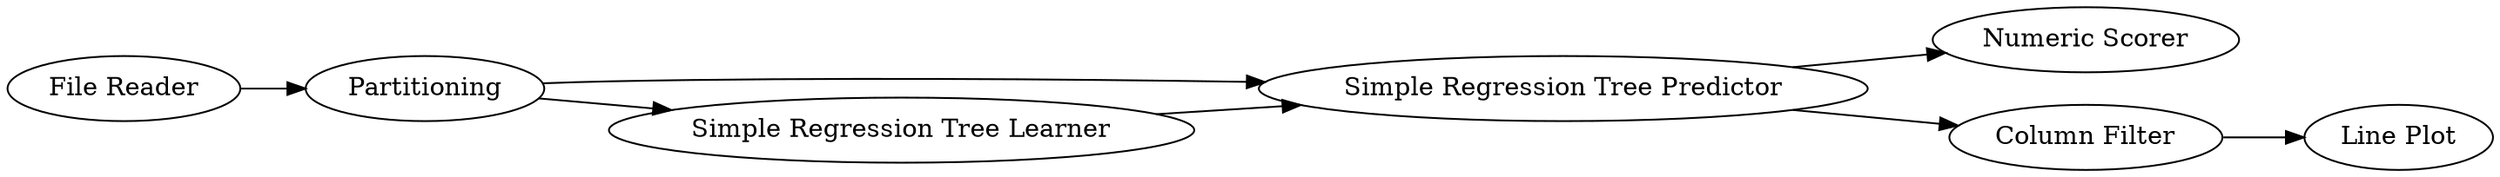 digraph {
	2 -> 10
	10 -> 5
	2 -> 9
	8 -> 7
	10 -> 8
	1 -> 2
	9 -> 10
	5 [label="Numeric Scorer"]
	1 [label="File Reader"]
	7 [label="Line Plot"]
	9 [label="Simple Regression Tree Learner"]
	8 [label="Column Filter"]
	2 [label=Partitioning]
	10 [label="Simple Regression Tree Predictor"]
	rankdir=LR
}
